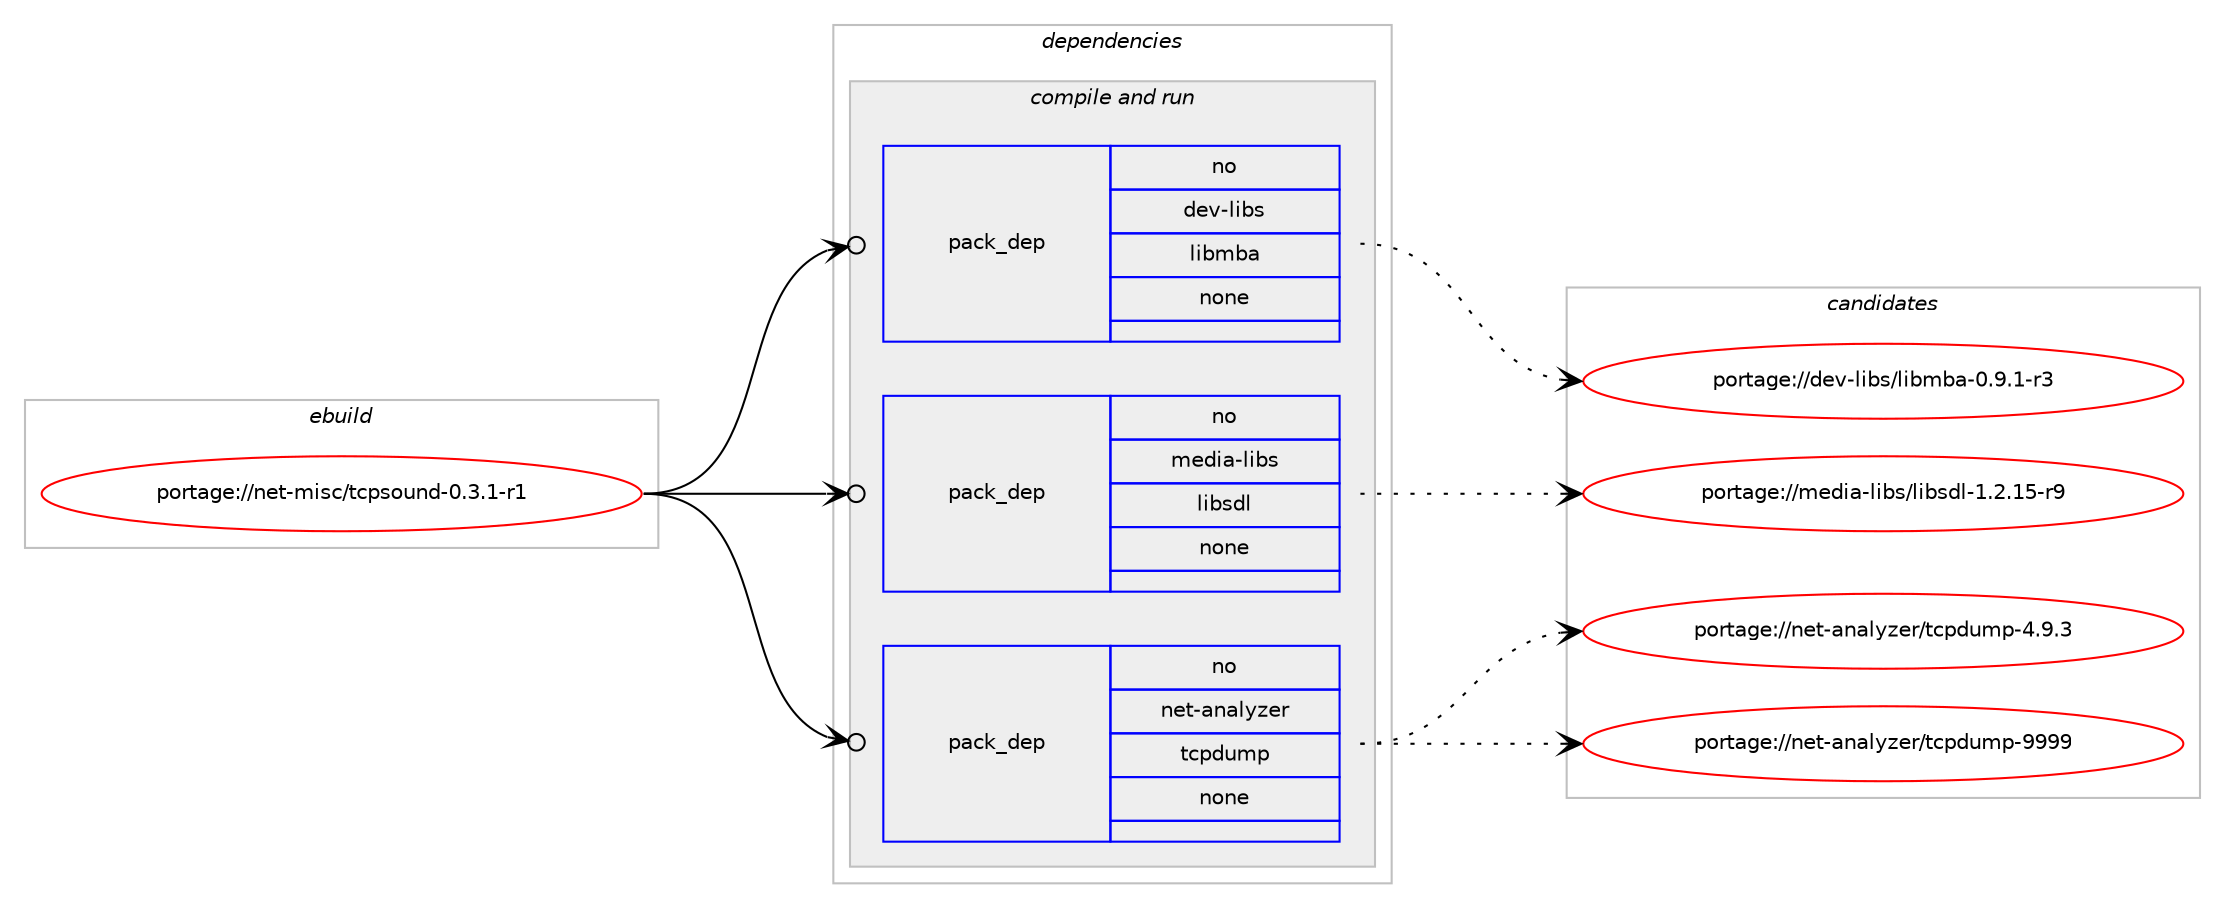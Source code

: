 digraph prolog {

# *************
# Graph options
# *************

newrank=true;
concentrate=true;
compound=true;
graph [rankdir=LR,fontname=Helvetica,fontsize=10,ranksep=1.5];#, ranksep=2.5, nodesep=0.2];
edge  [arrowhead=vee];
node  [fontname=Helvetica,fontsize=10];

# **********
# The ebuild
# **********

subgraph cluster_leftcol {
color=gray;
rank=same;
label=<<i>ebuild</i>>;
id [label="portage://net-misc/tcpsound-0.3.1-r1", color=red, width=4, href="../net-misc/tcpsound-0.3.1-r1.svg"];
}

# ****************
# The dependencies
# ****************

subgraph cluster_midcol {
color=gray;
label=<<i>dependencies</i>>;
subgraph cluster_compile {
fillcolor="#eeeeee";
style=filled;
label=<<i>compile</i>>;
}
subgraph cluster_compileandrun {
fillcolor="#eeeeee";
style=filled;
label=<<i>compile and run</i>>;
subgraph pack271725 {
dependency370686 [label=<<TABLE BORDER="0" CELLBORDER="1" CELLSPACING="0" CELLPADDING="4" WIDTH="220"><TR><TD ROWSPAN="6" CELLPADDING="30">pack_dep</TD></TR><TR><TD WIDTH="110">no</TD></TR><TR><TD>dev-libs</TD></TR><TR><TD>libmba</TD></TR><TR><TD>none</TD></TR><TR><TD></TD></TR></TABLE>>, shape=none, color=blue];
}
id:e -> dependency370686:w [weight=20,style="solid",arrowhead="odotvee"];
subgraph pack271726 {
dependency370687 [label=<<TABLE BORDER="0" CELLBORDER="1" CELLSPACING="0" CELLPADDING="4" WIDTH="220"><TR><TD ROWSPAN="6" CELLPADDING="30">pack_dep</TD></TR><TR><TD WIDTH="110">no</TD></TR><TR><TD>media-libs</TD></TR><TR><TD>libsdl</TD></TR><TR><TD>none</TD></TR><TR><TD></TD></TR></TABLE>>, shape=none, color=blue];
}
id:e -> dependency370687:w [weight=20,style="solid",arrowhead="odotvee"];
subgraph pack271727 {
dependency370688 [label=<<TABLE BORDER="0" CELLBORDER="1" CELLSPACING="0" CELLPADDING="4" WIDTH="220"><TR><TD ROWSPAN="6" CELLPADDING="30">pack_dep</TD></TR><TR><TD WIDTH="110">no</TD></TR><TR><TD>net-analyzer</TD></TR><TR><TD>tcpdump</TD></TR><TR><TD>none</TD></TR><TR><TD></TD></TR></TABLE>>, shape=none, color=blue];
}
id:e -> dependency370688:w [weight=20,style="solid",arrowhead="odotvee"];
}
subgraph cluster_run {
fillcolor="#eeeeee";
style=filled;
label=<<i>run</i>>;
}
}

# **************
# The candidates
# **************

subgraph cluster_choices {
rank=same;
color=gray;
label=<<i>candidates</i>>;

subgraph choice271725 {
color=black;
nodesep=1;
choiceportage1001011184510810598115471081059810998974548465746494511451 [label="portage://dev-libs/libmba-0.9.1-r3", color=red, width=4,href="../dev-libs/libmba-0.9.1-r3.svg"];
dependency370686:e -> choiceportage1001011184510810598115471081059810998974548465746494511451:w [style=dotted,weight="100"];
}
subgraph choice271726 {
color=black;
nodesep=1;
choiceportage1091011001059745108105981154710810598115100108454946504649534511457 [label="portage://media-libs/libsdl-1.2.15-r9", color=red, width=4,href="../media-libs/libsdl-1.2.15-r9.svg"];
dependency370687:e -> choiceportage1091011001059745108105981154710810598115100108454946504649534511457:w [style=dotted,weight="100"];
}
subgraph choice271727 {
color=black;
nodesep=1;
choiceportage1101011164597110971081211221011144711699112100117109112455246574651 [label="portage://net-analyzer/tcpdump-4.9.3", color=red, width=4,href="../net-analyzer/tcpdump-4.9.3.svg"];
choiceportage11010111645971109710812112210111447116991121001171091124557575757 [label="portage://net-analyzer/tcpdump-9999", color=red, width=4,href="../net-analyzer/tcpdump-9999.svg"];
dependency370688:e -> choiceportage1101011164597110971081211221011144711699112100117109112455246574651:w [style=dotted,weight="100"];
dependency370688:e -> choiceportage11010111645971109710812112210111447116991121001171091124557575757:w [style=dotted,weight="100"];
}
}

}
